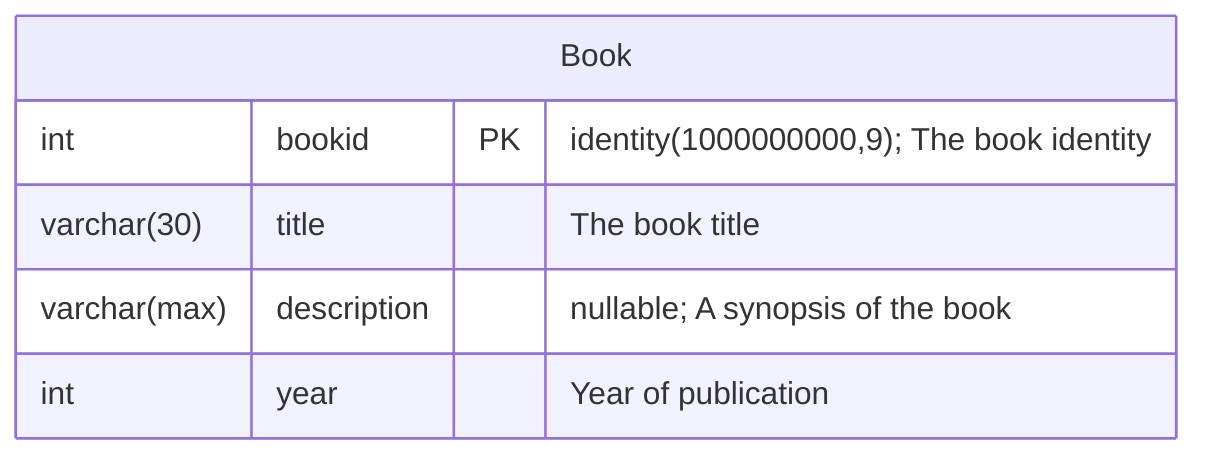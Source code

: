 erDiagram
Book {
	int bookid PK "identity(1000000000,9); The book identity"
	varchar(30) title "The book title"
	varchar(max) description "nullable; A synopsis of the book"
	int year "Year of publication"
}